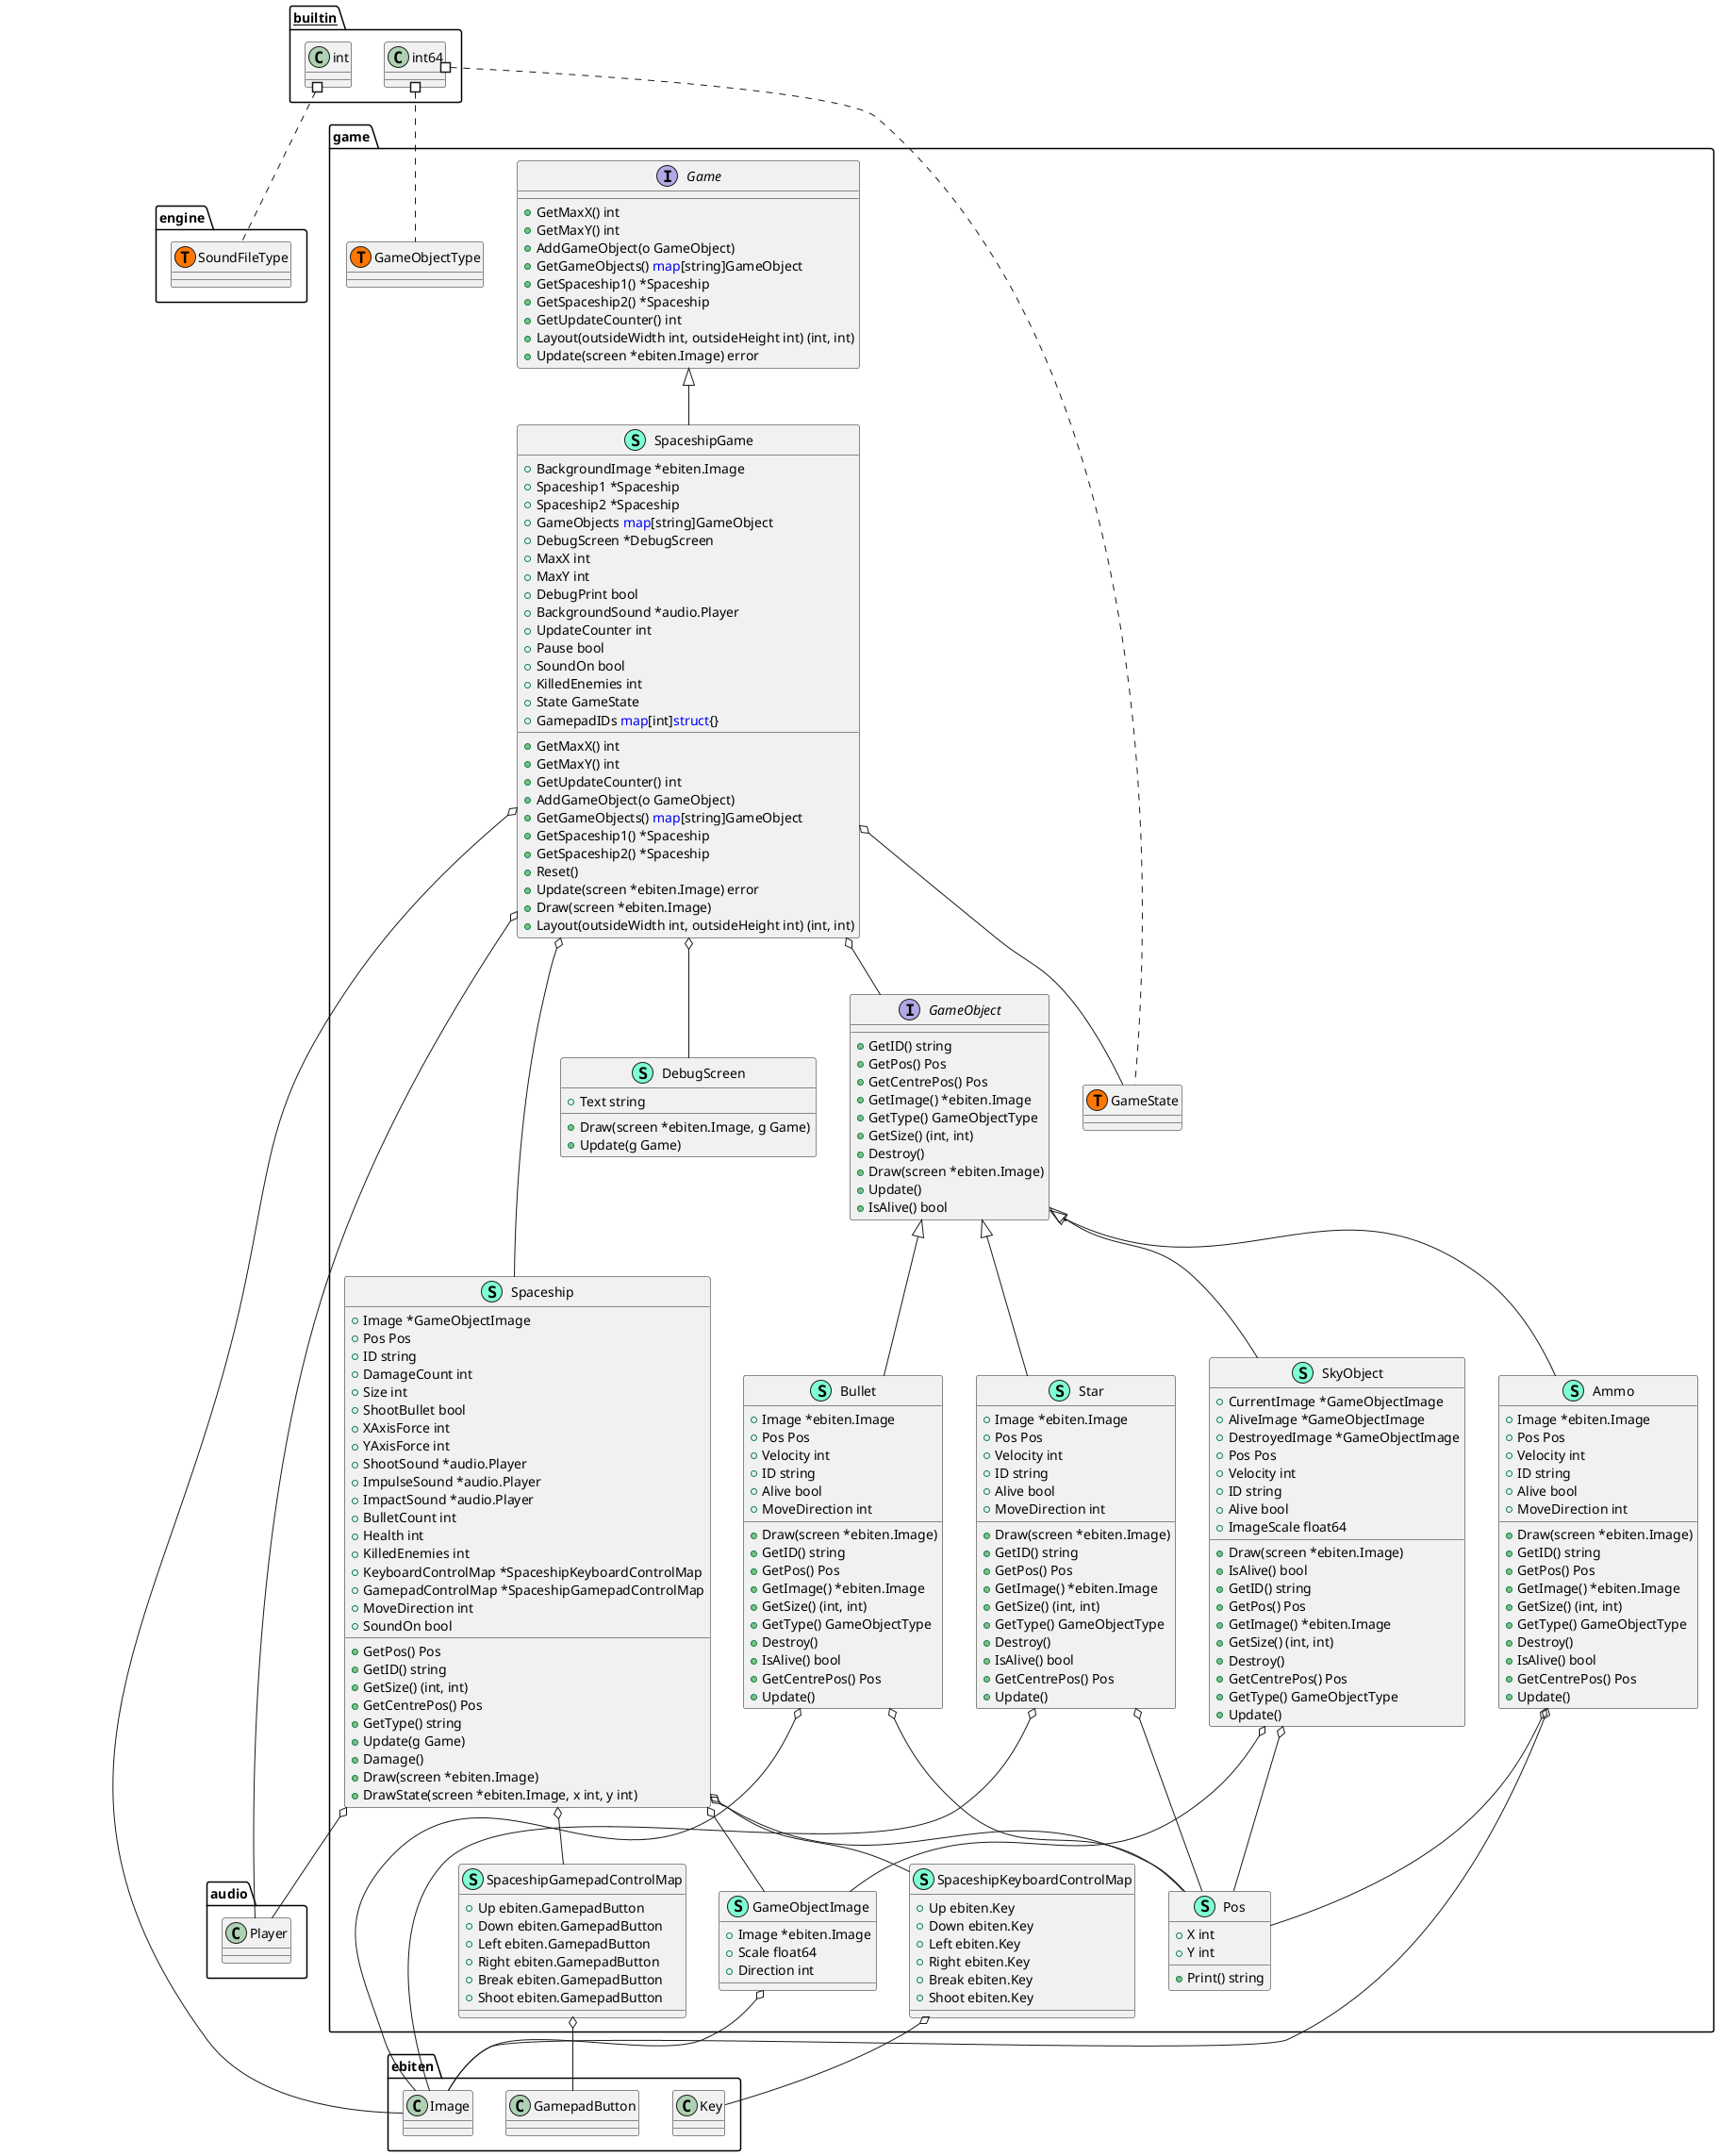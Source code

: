 @startuml
namespace engine {
    class engine.SoundFileType << (T, #FF7700) >>  {
    }
}



namespace game {
    class Ammo << (S,Aquamarine) >> {
        + Image *ebiten.Image
        + Pos Pos
        + Velocity int
        + ID string
        + Alive bool
        + MoveDirection int

        + Draw(screen *ebiten.Image) 
        + GetID() string
        + GetPos() Pos
        + GetImage() *ebiten.Image
        + GetSize() (int, int)
        + GetType() GameObjectType
        + Destroy() 
        + IsAlive() bool
        + GetCentrePos() Pos
        + Update() 

    }
    class Bullet << (S,Aquamarine) >> {
        + Image *ebiten.Image
        + Pos Pos
        + Velocity int
        + ID string
        + Alive bool
        + MoveDirection int

        + Draw(screen *ebiten.Image) 
        + GetID() string
        + GetPos() Pos
        + GetImage() *ebiten.Image
        + GetSize() (int, int)
        + GetType() GameObjectType
        + Destroy() 
        + IsAlive() bool
        + GetCentrePos() Pos
        + Update() 

    }
    class DebugScreen << (S,Aquamarine) >> {
        + Text string

        + Draw(screen *ebiten.Image, g Game) 
        + Update(g Game) 

    }
    interface Game  {
        + GetMaxX() int
        + GetMaxY() int
        + AddGameObject(o GameObject) 
        + GetGameObjects() <font color=blue>map</font>[string]GameObject
        + GetSpaceship1() *Spaceship
        + GetSpaceship2() *Spaceship
        + GetUpdateCounter() int
        + Layout(outsideWidth int, outsideHeight int) (int, int)
        + Update(screen *ebiten.Image) error

    }
    interface GameObject  {
        + GetID() string
        + GetPos() Pos
        + GetCentrePos() Pos
        + GetImage() *ebiten.Image
        + GetType() GameObjectType
        + GetSize() (int, int)
        + Destroy() 
        + Draw(screen *ebiten.Image) 
        + Update() 
        + IsAlive() bool

    }
    class GameObjectImage << (S,Aquamarine) >> {
        + Image *ebiten.Image
        + Scale float64
        + Direction int

    }
    class Pos << (S,Aquamarine) >> {
        + X int
        + Y int

        + Print() string

    }
    class SkyObject << (S,Aquamarine) >> {
        + CurrentImage *GameObjectImage
        + AliveImage *GameObjectImage
        + DestroyedImage *GameObjectImage
        + Pos Pos
        + Velocity int
        + ID string
        + Alive bool
        + ImageScale float64

        + Draw(screen *ebiten.Image) 
        + IsAlive() bool
        + GetID() string
        + GetPos() Pos
        + GetImage() *ebiten.Image
        + GetSize() (int, int)
        + Destroy() 
        + GetCentrePos() Pos
        + GetType() GameObjectType
        + Update() 

    }
    class Spaceship << (S,Aquamarine) >> {
        + Image *GameObjectImage
        + Pos Pos
        + ID string
        + DamageCount int
        + Size int
        + ShootBullet bool
        + XAxisForce int
        + YAxisForce int
        + ShootSound *audio.Player
        + ImpulseSound *audio.Player
        + ImpactSound *audio.Player
        + BulletCount int
        + Health int
        + KilledEnemies int
        + KeyboardControlMap *SpaceshipKeyboardControlMap
        + GamepadControlMap *SpaceshipGamepadControlMap
        + MoveDirection int
        + SoundOn bool

        + GetPos() Pos
        + GetID() string
        + GetSize() (int, int)
        + GetCentrePos() Pos
        + GetType() string
        + Update(g Game) 
        + Damage() 
        + Draw(screen *ebiten.Image) 
        + DrawState(screen *ebiten.Image, x int, y int) 

    }
    class SpaceshipGame << (S,Aquamarine) >> {
        + BackgroundImage *ebiten.Image
        + Spaceship1 *Spaceship
        + Spaceship2 *Spaceship
        + GameObjects <font color=blue>map</font>[string]GameObject
        + DebugScreen *DebugScreen
        + MaxX int
        + MaxY int
        + DebugPrint bool
        + BackgroundSound *audio.Player
        + UpdateCounter int
        + Pause bool
        + SoundOn bool
        + KilledEnemies int
        + State GameState
        + GamepadIDs <font color=blue>map</font>[int]<font color=blue>struct</font>{}

        + GetMaxX() int
        + GetMaxY() int
        + GetUpdateCounter() int
        + AddGameObject(o GameObject) 
        + GetGameObjects() <font color=blue>map</font>[string]GameObject
        + GetSpaceship1() *Spaceship
        + GetSpaceship2() *Spaceship
        + Reset() 
        + Update(screen *ebiten.Image) error
        + Draw(screen *ebiten.Image) 
        + Layout(outsideWidth int, outsideHeight int) (int, int)

    }
    class SpaceshipGamepadControlMap << (S,Aquamarine) >> {
        + Up ebiten.GamepadButton
        + Down ebiten.GamepadButton
        + Left ebiten.GamepadButton
        + Right ebiten.GamepadButton
        + Break ebiten.GamepadButton
        + Shoot ebiten.GamepadButton

    }
    class SpaceshipKeyboardControlMap << (S,Aquamarine) >> {
        + Up ebiten.Key
        + Down ebiten.Key
        + Left ebiten.Key
        + Right ebiten.Key
        + Break ebiten.Key
        + Shoot ebiten.Key

    }
    class Star << (S,Aquamarine) >> {
        + Image *ebiten.Image
        + Pos Pos
        + Velocity int
        + ID string
        + Alive bool
        + MoveDirection int

        + Draw(screen *ebiten.Image) 
        + GetID() string
        + GetPos() Pos
        + GetImage() *ebiten.Image
        + GetSize() (int, int)
        + GetType() GameObjectType
        + Destroy() 
        + IsAlive() bool
        + GetCentrePos() Pos
        + Update() 

    }
    class game.GameObjectType << (T, #FF7700) >>  {
    }
    class game.GameState << (T, #FF7700) >>  {
    }
}

"game.GameObject" <|-- "game.Ammo"
"game.GameObject" <|-- "game.Bullet"
"game.GameObject" <|-- "game.SkyObject"
"game.Game" <|-- "game.SpaceshipGame"
"game.GameObject" <|-- "game.Star"

"game.Ammo" o-- "ebiten.Image"
"game.Ammo" o-- "game.Pos"
"game.Bullet" o-- "ebiten.Image"
"game.Bullet" o-- "game.Pos"
"game.GameObjectImage" o-- "ebiten.Image"
"game.SkyObject" o-- "game.GameObjectImage"
"game.SkyObject" o-- "game.Pos"
"game.Spaceship" o-- "audio.Player"
"game.Spaceship" o-- "game.GameObjectImage"
"game.Spaceship" o-- "game.Pos"
"game.Spaceship" o-- "game.SpaceshipGamepadControlMap"
"game.Spaceship" o-- "game.SpaceshipKeyboardControlMap"
"game.SpaceshipGame" o-- "audio.Player"
"game.SpaceshipGame" o-- "ebiten.Image"
"game.SpaceshipGame" o-- "game.DebugScreen"
"game.SpaceshipGame" o-- "game.GameObject"
"game.SpaceshipGame" o-- "game.GameState"
"game.SpaceshipGame" o-- "game.Spaceship"
"game.SpaceshipGamepadControlMap" o-- "ebiten.GamepadButton"
"game.SpaceshipKeyboardControlMap" o-- "ebiten.Key"
"game.Star" o-- "ebiten.Image"
"game.Star" o-- "game.Pos"

"__builtin__.int" #.. "engine.SoundFileType"
"__builtin__.int64" #.. "game.GameObjectType"
"__builtin__.int64" #.. "game.GameState"
@enduml
